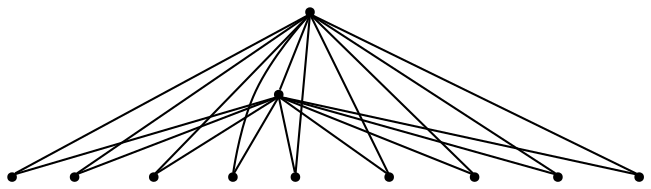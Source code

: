 graph {
  node [shape=point,comment="{\"directed\":false,\"doi\":\"10.1007/978-3-319-73915-1_17\",\"figure\":\"1 (2)\"}"]

  v0 [pos="526.379699504441,332.5148833847776"]
  v1 [pos="426.3637664904458,449.198708512908"]
  v2 [pos="676.4036069739859,449.198708512908"]
  v3 [pos="343.01715564544986,449.198708512908"]
  v4 [pos="526.3796995044411,565.8825336410384"]
  v5 [pos="743.0808956499826,449.198708512908"]
  v6 [pos="226.3318925139033,449.198708512908"]
  v7 [pos="826.4275064949786,449.198708512908"]
  v8 [pos="559.7183517909915,449.198708512908"]
  v9 [pos="492.79519054941363,449.2945986715849"]
  v10 [pos="609.7263182979891,449.198708512908"]

  v0 -- v1 [id="-1",pos="526.379699504441,332.5148833847776 426.3637664904458,449.198708512908 426.3637664904458,449.198708512908 426.3637664904458,449.198708512908"]
  v4 -- v3 [id="-2",pos="526.3796995044411,565.8825336410384 343.01715564544986,449.198708512908 343.01715564544986,449.198708512908 343.01715564544986,449.198708512908"]
  v4 -- v2 [id="-3",pos="526.3796995044411,565.8825336410384 676.4036069739859,449.198708512908 676.4036069739859,449.198708512908 676.4036069739859,449.198708512908"]
  v4 -- v10 [id="-4",pos="526.3796995044411,565.8825336410384 609.7263182979891,449.198708512908 609.7263182979891,449.198708512908 609.7263182979891,449.198708512908"]
  v4 -- v6 [id="-5",pos="526.3796995044411,565.8825336410384 226.3318925139033,449.198708512908 226.3318925139033,449.198708512908 226.3318925139033,449.198708512908"]
  v4 -- v5 [id="-6",pos="526.3796995044411,565.8825336410384 743.0808956499826,449.198708512908 743.0808956499826,449.198708512908 743.0808956499826,449.198708512908"]
  v4 -- v8 [id="-7",pos="526.3796995044411,565.8825336410384 559.7183517909915,449.198708512908 559.7183517909915,449.198708512908 559.7183517909915,449.198708512908"]
  v4 -- v1 [id="-8",pos="526.3796995044411,565.8825336410384 426.3637664904458,449.198708512908 426.3637664904458,449.198708512908 426.3637664904458,449.198708512908"]
  v4 -- v7 [id="-9",pos="526.3796995044411,565.8825336410384 826.4275064949786,449.198708512908 826.4275064949786,449.198708512908 826.4275064949786,449.198708512908"]
  v4 -- v9 [id="-10",pos="526.3796995044411,565.8825336410384 492.79519054941363,449.2945986715849 492.79519054941363,449.2945986715849 492.79519054941363,449.2945986715849"]
  v0 -- v10 [id="-11",pos="526.379699504441,332.5148833847776 609.7263182979891,449.198708512908 609.7263182979891,449.198708512908 609.7263182979891,449.198708512908"]
  v0 -- v9 [id="-12",pos="526.379699504441,332.5148833847776 492.79519054941363,449.2945986715849 492.79519054941363,449.2945986715849 492.79519054941363,449.2945986715849"]
  v0 -- v8 [id="-13",pos="526.379699504441,332.5148833847776 559.7183517909915,449.198708512908 559.7183517909915,449.198708512908 559.7183517909915,449.198708512908"]
  v0 -- v7 [id="-14",pos="526.379699504441,332.5148833847776 826.4275064949786,449.198708512908 826.4275064949786,449.198708512908 826.4275064949786,449.198708512908"]
  v0 -- v6 [id="-15",pos="526.379699504441,332.5148833847776 226.3318925139033,449.198708512908 226.3318925139033,449.198708512908 226.3318925139033,449.198708512908"]
  v0 -- v5 [id="-16",pos="526.379699504441,332.5148833847776 743.0808956499826,449.198708512908 743.0808956499826,449.198708512908 743.0808956499826,449.198708512908"]
  v0 -- v4 [id="-17",pos="526.379699504441,332.5148833847776 526.3796995044411,565.8825336410384 526.3796995044411,565.8825336410384 526.3796995044411,565.8825336410384"]
  v0 -- v3 [id="-18",pos="526.379699504441,332.5148833847776 343.01715564544986,449.198708512908 343.01715564544986,449.198708512908 343.01715564544986,449.198708512908"]
  v0 -- v2 [id="-19",pos="526.379699504441,332.5148833847776 676.4036069739859,449.198708512908 676.4036069739859,449.198708512908 676.4036069739859,449.198708512908"]
}